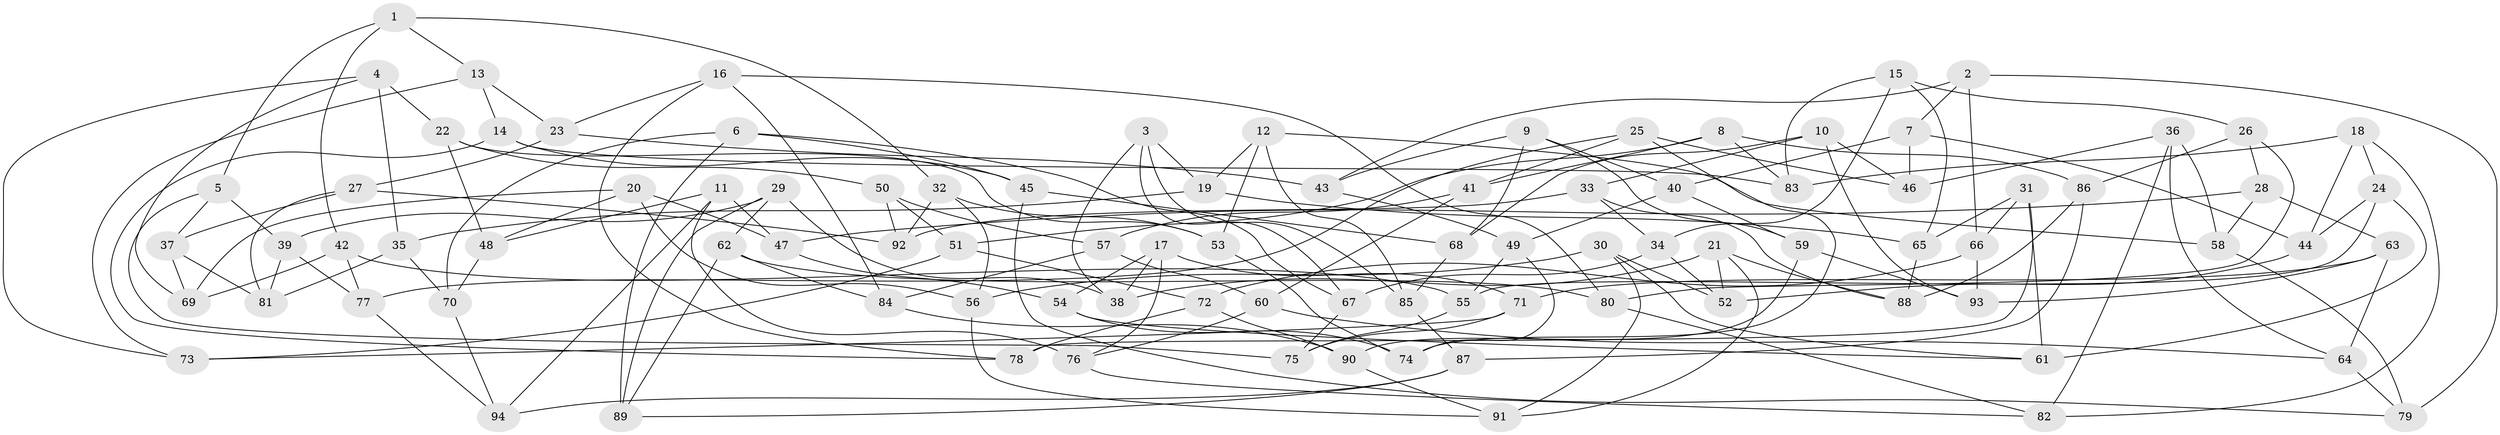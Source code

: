 // coarse degree distribution, {4: 0.625, 5: 0.07142857142857142, 2: 0.017857142857142856, 3: 0.16071428571428573, 10: 0.07142857142857142, 8: 0.017857142857142856, 7: 0.017857142857142856, 6: 0.017857142857142856}
// Generated by graph-tools (version 1.1) at 2025/03/03/04/25 22:03:19]
// undirected, 94 vertices, 188 edges
graph export_dot {
graph [start="1"]
  node [color=gray90,style=filled];
  1;
  2;
  3;
  4;
  5;
  6;
  7;
  8;
  9;
  10;
  11;
  12;
  13;
  14;
  15;
  16;
  17;
  18;
  19;
  20;
  21;
  22;
  23;
  24;
  25;
  26;
  27;
  28;
  29;
  30;
  31;
  32;
  33;
  34;
  35;
  36;
  37;
  38;
  39;
  40;
  41;
  42;
  43;
  44;
  45;
  46;
  47;
  48;
  49;
  50;
  51;
  52;
  53;
  54;
  55;
  56;
  57;
  58;
  59;
  60;
  61;
  62;
  63;
  64;
  65;
  66;
  67;
  68;
  69;
  70;
  71;
  72;
  73;
  74;
  75;
  76;
  77;
  78;
  79;
  80;
  81;
  82;
  83;
  84;
  85;
  86;
  87;
  88;
  89;
  90;
  91;
  92;
  93;
  94;
  1 -- 13;
  1 -- 42;
  1 -- 5;
  1 -- 32;
  2 -- 43;
  2 -- 66;
  2 -- 79;
  2 -- 7;
  3 -- 38;
  3 -- 85;
  3 -- 19;
  3 -- 67;
  4 -- 22;
  4 -- 73;
  4 -- 35;
  4 -- 69;
  5 -- 39;
  5 -- 75;
  5 -- 37;
  6 -- 89;
  6 -- 45;
  6 -- 70;
  6 -- 67;
  7 -- 40;
  7 -- 46;
  7 -- 44;
  8 -- 86;
  8 -- 41;
  8 -- 51;
  8 -- 83;
  9 -- 40;
  9 -- 59;
  9 -- 68;
  9 -- 43;
  10 -- 46;
  10 -- 93;
  10 -- 33;
  10 -- 68;
  11 -- 76;
  11 -- 47;
  11 -- 48;
  11 -- 94;
  12 -- 58;
  12 -- 85;
  12 -- 19;
  12 -- 53;
  13 -- 23;
  13 -- 73;
  13 -- 14;
  14 -- 45;
  14 -- 78;
  14 -- 83;
  15 -- 65;
  15 -- 34;
  15 -- 26;
  15 -- 83;
  16 -- 78;
  16 -- 84;
  16 -- 80;
  16 -- 23;
  17 -- 76;
  17 -- 71;
  17 -- 38;
  17 -- 54;
  18 -- 83;
  18 -- 44;
  18 -- 24;
  18 -- 82;
  19 -- 65;
  19 -- 35;
  20 -- 47;
  20 -- 48;
  20 -- 69;
  20 -- 56;
  21 -- 38;
  21 -- 91;
  21 -- 88;
  21 -- 52;
  22 -- 50;
  22 -- 48;
  22 -- 53;
  23 -- 27;
  23 -- 43;
  24 -- 44;
  24 -- 61;
  24 -- 55;
  25 -- 77;
  25 -- 46;
  25 -- 41;
  25 -- 74;
  26 -- 28;
  26 -- 86;
  26 -- 80;
  27 -- 37;
  27 -- 92;
  27 -- 81;
  28 -- 58;
  28 -- 63;
  28 -- 47;
  29 -- 62;
  29 -- 38;
  29 -- 89;
  29 -- 39;
  30 -- 61;
  30 -- 56;
  30 -- 91;
  30 -- 52;
  31 -- 65;
  31 -- 61;
  31 -- 66;
  31 -- 78;
  32 -- 92;
  32 -- 56;
  32 -- 53;
  33 -- 34;
  33 -- 92;
  33 -- 88;
  34 -- 52;
  34 -- 67;
  35 -- 81;
  35 -- 70;
  36 -- 82;
  36 -- 58;
  36 -- 46;
  36 -- 64;
  37 -- 81;
  37 -- 69;
  39 -- 81;
  39 -- 77;
  40 -- 59;
  40 -- 49;
  41 -- 57;
  41 -- 60;
  42 -- 69;
  42 -- 77;
  42 -- 55;
  43 -- 49;
  44 -- 52;
  45 -- 79;
  45 -- 68;
  47 -- 54;
  48 -- 70;
  49 -- 55;
  49 -- 74;
  50 -- 51;
  50 -- 57;
  50 -- 92;
  51 -- 72;
  51 -- 73;
  53 -- 74;
  54 -- 61;
  54 -- 74;
  55 -- 75;
  56 -- 91;
  57 -- 60;
  57 -- 84;
  58 -- 79;
  59 -- 93;
  59 -- 90;
  60 -- 76;
  60 -- 64;
  62 -- 89;
  62 -- 80;
  62 -- 84;
  63 -- 71;
  63 -- 64;
  63 -- 93;
  64 -- 79;
  65 -- 88;
  66 -- 72;
  66 -- 93;
  67 -- 75;
  68 -- 85;
  70 -- 94;
  71 -- 75;
  71 -- 73;
  72 -- 78;
  72 -- 90;
  76 -- 82;
  77 -- 94;
  80 -- 82;
  84 -- 90;
  85 -- 87;
  86 -- 88;
  86 -- 87;
  87 -- 89;
  87 -- 94;
  90 -- 91;
}
